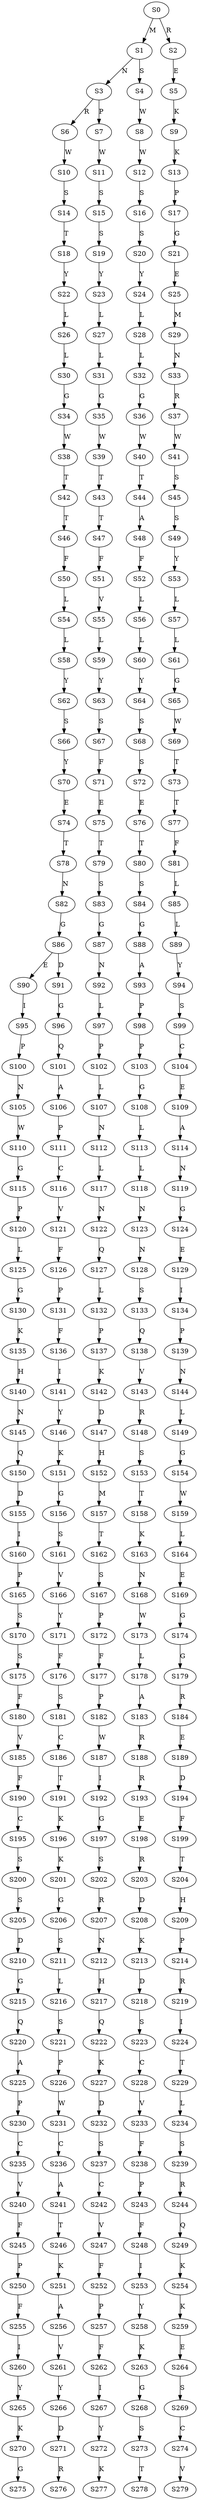 strict digraph  {
	S0 -> S1 [ label = M ];
	S0 -> S2 [ label = R ];
	S1 -> S3 [ label = N ];
	S1 -> S4 [ label = S ];
	S2 -> S5 [ label = E ];
	S3 -> S6 [ label = R ];
	S3 -> S7 [ label = P ];
	S4 -> S8 [ label = W ];
	S5 -> S9 [ label = K ];
	S6 -> S10 [ label = W ];
	S7 -> S11 [ label = W ];
	S8 -> S12 [ label = W ];
	S9 -> S13 [ label = K ];
	S10 -> S14 [ label = S ];
	S11 -> S15 [ label = S ];
	S12 -> S16 [ label = S ];
	S13 -> S17 [ label = P ];
	S14 -> S18 [ label = T ];
	S15 -> S19 [ label = S ];
	S16 -> S20 [ label = S ];
	S17 -> S21 [ label = G ];
	S18 -> S22 [ label = Y ];
	S19 -> S23 [ label = Y ];
	S20 -> S24 [ label = Y ];
	S21 -> S25 [ label = E ];
	S22 -> S26 [ label = L ];
	S23 -> S27 [ label = L ];
	S24 -> S28 [ label = L ];
	S25 -> S29 [ label = M ];
	S26 -> S30 [ label = L ];
	S27 -> S31 [ label = L ];
	S28 -> S32 [ label = L ];
	S29 -> S33 [ label = N ];
	S30 -> S34 [ label = G ];
	S31 -> S35 [ label = G ];
	S32 -> S36 [ label = G ];
	S33 -> S37 [ label = R ];
	S34 -> S38 [ label = W ];
	S35 -> S39 [ label = W ];
	S36 -> S40 [ label = W ];
	S37 -> S41 [ label = W ];
	S38 -> S42 [ label = T ];
	S39 -> S43 [ label = T ];
	S40 -> S44 [ label = T ];
	S41 -> S45 [ label = S ];
	S42 -> S46 [ label = T ];
	S43 -> S47 [ label = T ];
	S44 -> S48 [ label = A ];
	S45 -> S49 [ label = S ];
	S46 -> S50 [ label = F ];
	S47 -> S51 [ label = F ];
	S48 -> S52 [ label = F ];
	S49 -> S53 [ label = Y ];
	S50 -> S54 [ label = L ];
	S51 -> S55 [ label = V ];
	S52 -> S56 [ label = L ];
	S53 -> S57 [ label = L ];
	S54 -> S58 [ label = L ];
	S55 -> S59 [ label = L ];
	S56 -> S60 [ label = L ];
	S57 -> S61 [ label = L ];
	S58 -> S62 [ label = Y ];
	S59 -> S63 [ label = Y ];
	S60 -> S64 [ label = Y ];
	S61 -> S65 [ label = G ];
	S62 -> S66 [ label = S ];
	S63 -> S67 [ label = S ];
	S64 -> S68 [ label = S ];
	S65 -> S69 [ label = W ];
	S66 -> S70 [ label = Y ];
	S67 -> S71 [ label = F ];
	S68 -> S72 [ label = S ];
	S69 -> S73 [ label = T ];
	S70 -> S74 [ label = E ];
	S71 -> S75 [ label = E ];
	S72 -> S76 [ label = E ];
	S73 -> S77 [ label = T ];
	S74 -> S78 [ label = T ];
	S75 -> S79 [ label = T ];
	S76 -> S80 [ label = T ];
	S77 -> S81 [ label = F ];
	S78 -> S82 [ label = N ];
	S79 -> S83 [ label = S ];
	S80 -> S84 [ label = S ];
	S81 -> S85 [ label = L ];
	S82 -> S86 [ label = G ];
	S83 -> S87 [ label = G ];
	S84 -> S88 [ label = G ];
	S85 -> S89 [ label = L ];
	S86 -> S90 [ label = E ];
	S86 -> S91 [ label = D ];
	S87 -> S92 [ label = N ];
	S88 -> S93 [ label = A ];
	S89 -> S94 [ label = Y ];
	S90 -> S95 [ label = I ];
	S91 -> S96 [ label = G ];
	S92 -> S97 [ label = L ];
	S93 -> S98 [ label = P ];
	S94 -> S99 [ label = S ];
	S95 -> S100 [ label = P ];
	S96 -> S101 [ label = Q ];
	S97 -> S102 [ label = P ];
	S98 -> S103 [ label = P ];
	S99 -> S104 [ label = C ];
	S100 -> S105 [ label = N ];
	S101 -> S106 [ label = A ];
	S102 -> S107 [ label = L ];
	S103 -> S108 [ label = G ];
	S104 -> S109 [ label = E ];
	S105 -> S110 [ label = W ];
	S106 -> S111 [ label = P ];
	S107 -> S112 [ label = N ];
	S108 -> S113 [ label = L ];
	S109 -> S114 [ label = A ];
	S110 -> S115 [ label = G ];
	S111 -> S116 [ label = C ];
	S112 -> S117 [ label = L ];
	S113 -> S118 [ label = L ];
	S114 -> S119 [ label = N ];
	S115 -> S120 [ label = P ];
	S116 -> S121 [ label = V ];
	S117 -> S122 [ label = N ];
	S118 -> S123 [ label = N ];
	S119 -> S124 [ label = G ];
	S120 -> S125 [ label = L ];
	S121 -> S126 [ label = F ];
	S122 -> S127 [ label = Q ];
	S123 -> S128 [ label = N ];
	S124 -> S129 [ label = E ];
	S125 -> S130 [ label = G ];
	S126 -> S131 [ label = P ];
	S127 -> S132 [ label = L ];
	S128 -> S133 [ label = S ];
	S129 -> S134 [ label = I ];
	S130 -> S135 [ label = K ];
	S131 -> S136 [ label = F ];
	S132 -> S137 [ label = P ];
	S133 -> S138 [ label = Q ];
	S134 -> S139 [ label = P ];
	S135 -> S140 [ label = H ];
	S136 -> S141 [ label = I ];
	S137 -> S142 [ label = K ];
	S138 -> S143 [ label = V ];
	S139 -> S144 [ label = N ];
	S140 -> S145 [ label = N ];
	S141 -> S146 [ label = Y ];
	S142 -> S147 [ label = D ];
	S143 -> S148 [ label = R ];
	S144 -> S149 [ label = L ];
	S145 -> S150 [ label = Q ];
	S146 -> S151 [ label = K ];
	S147 -> S152 [ label = H ];
	S148 -> S153 [ label = S ];
	S149 -> S154 [ label = G ];
	S150 -> S155 [ label = D ];
	S151 -> S156 [ label = G ];
	S152 -> S157 [ label = M ];
	S153 -> S158 [ label = T ];
	S154 -> S159 [ label = W ];
	S155 -> S160 [ label = I ];
	S156 -> S161 [ label = S ];
	S157 -> S162 [ label = T ];
	S158 -> S163 [ label = K ];
	S159 -> S164 [ label = L ];
	S160 -> S165 [ label = P ];
	S161 -> S166 [ label = V ];
	S162 -> S167 [ label = S ];
	S163 -> S168 [ label = N ];
	S164 -> S169 [ label = E ];
	S165 -> S170 [ label = S ];
	S166 -> S171 [ label = Y ];
	S167 -> S172 [ label = P ];
	S168 -> S173 [ label = W ];
	S169 -> S174 [ label = G ];
	S170 -> S175 [ label = S ];
	S171 -> S176 [ label = F ];
	S172 -> S177 [ label = F ];
	S173 -> S178 [ label = L ];
	S174 -> S179 [ label = G ];
	S175 -> S180 [ label = F ];
	S176 -> S181 [ label = S ];
	S177 -> S182 [ label = P ];
	S178 -> S183 [ label = A ];
	S179 -> S184 [ label = R ];
	S180 -> S185 [ label = V ];
	S181 -> S186 [ label = C ];
	S182 -> S187 [ label = W ];
	S183 -> S188 [ label = R ];
	S184 -> S189 [ label = E ];
	S185 -> S190 [ label = F ];
	S186 -> S191 [ label = T ];
	S187 -> S192 [ label = I ];
	S188 -> S193 [ label = R ];
	S189 -> S194 [ label = D ];
	S190 -> S195 [ label = C ];
	S191 -> S196 [ label = K ];
	S192 -> S197 [ label = G ];
	S193 -> S198 [ label = E ];
	S194 -> S199 [ label = F ];
	S195 -> S200 [ label = S ];
	S196 -> S201 [ label = K ];
	S197 -> S202 [ label = S ];
	S198 -> S203 [ label = R ];
	S199 -> S204 [ label = T ];
	S200 -> S205 [ label = S ];
	S201 -> S206 [ label = G ];
	S202 -> S207 [ label = R ];
	S203 -> S208 [ label = D ];
	S204 -> S209 [ label = H ];
	S205 -> S210 [ label = D ];
	S206 -> S211 [ label = S ];
	S207 -> S212 [ label = N ];
	S208 -> S213 [ label = K ];
	S209 -> S214 [ label = P ];
	S210 -> S215 [ label = G ];
	S211 -> S216 [ label = L ];
	S212 -> S217 [ label = H ];
	S213 -> S218 [ label = D ];
	S214 -> S219 [ label = R ];
	S215 -> S220 [ label = Q ];
	S216 -> S221 [ label = S ];
	S217 -> S222 [ label = Q ];
	S218 -> S223 [ label = S ];
	S219 -> S224 [ label = I ];
	S220 -> S225 [ label = A ];
	S221 -> S226 [ label = P ];
	S222 -> S227 [ label = K ];
	S223 -> S228 [ label = C ];
	S224 -> S229 [ label = T ];
	S225 -> S230 [ label = P ];
	S226 -> S231 [ label = W ];
	S227 -> S232 [ label = D ];
	S228 -> S233 [ label = V ];
	S229 -> S234 [ label = L ];
	S230 -> S235 [ label = C ];
	S231 -> S236 [ label = C ];
	S232 -> S237 [ label = S ];
	S233 -> S238 [ label = F ];
	S234 -> S239 [ label = S ];
	S235 -> S240 [ label = V ];
	S236 -> S241 [ label = A ];
	S237 -> S242 [ label = C ];
	S238 -> S243 [ label = P ];
	S239 -> S244 [ label = R ];
	S240 -> S245 [ label = F ];
	S241 -> S246 [ label = T ];
	S242 -> S247 [ label = V ];
	S243 -> S248 [ label = F ];
	S244 -> S249 [ label = Q ];
	S245 -> S250 [ label = P ];
	S246 -> S251 [ label = K ];
	S247 -> S252 [ label = F ];
	S248 -> S253 [ label = I ];
	S249 -> S254 [ label = K ];
	S250 -> S255 [ label = F ];
	S251 -> S256 [ label = A ];
	S252 -> S257 [ label = P ];
	S253 -> S258 [ label = Y ];
	S254 -> S259 [ label = K ];
	S255 -> S260 [ label = I ];
	S256 -> S261 [ label = V ];
	S257 -> S262 [ label = F ];
	S258 -> S263 [ label = K ];
	S259 -> S264 [ label = E ];
	S260 -> S265 [ label = Y ];
	S261 -> S266 [ label = Y ];
	S262 -> S267 [ label = I ];
	S263 -> S268 [ label = G ];
	S264 -> S269 [ label = S ];
	S265 -> S270 [ label = K ];
	S266 -> S271 [ label = D ];
	S267 -> S272 [ label = Y ];
	S268 -> S273 [ label = S ];
	S269 -> S274 [ label = C ];
	S270 -> S275 [ label = G ];
	S271 -> S276 [ label = R ];
	S272 -> S277 [ label = K ];
	S273 -> S278 [ label = T ];
	S274 -> S279 [ label = V ];
}
